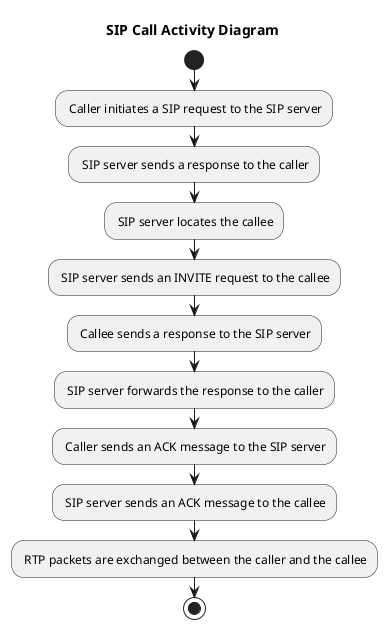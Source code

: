 @startuml
title SIP Call Activity Diagram

start
: Caller initiates a SIP request to the SIP server;
: SIP server sends a response to the caller;
: SIP server locates the callee;
: SIP server sends an INVITE request to the callee;
: Callee sends a response to the SIP server;
: SIP server forwards the response to the caller;
: Caller sends an ACK message to the SIP server;
: SIP server sends an ACK message to the callee;
: RTP packets are exchanged between the caller and the callee;
stop
@enduml
